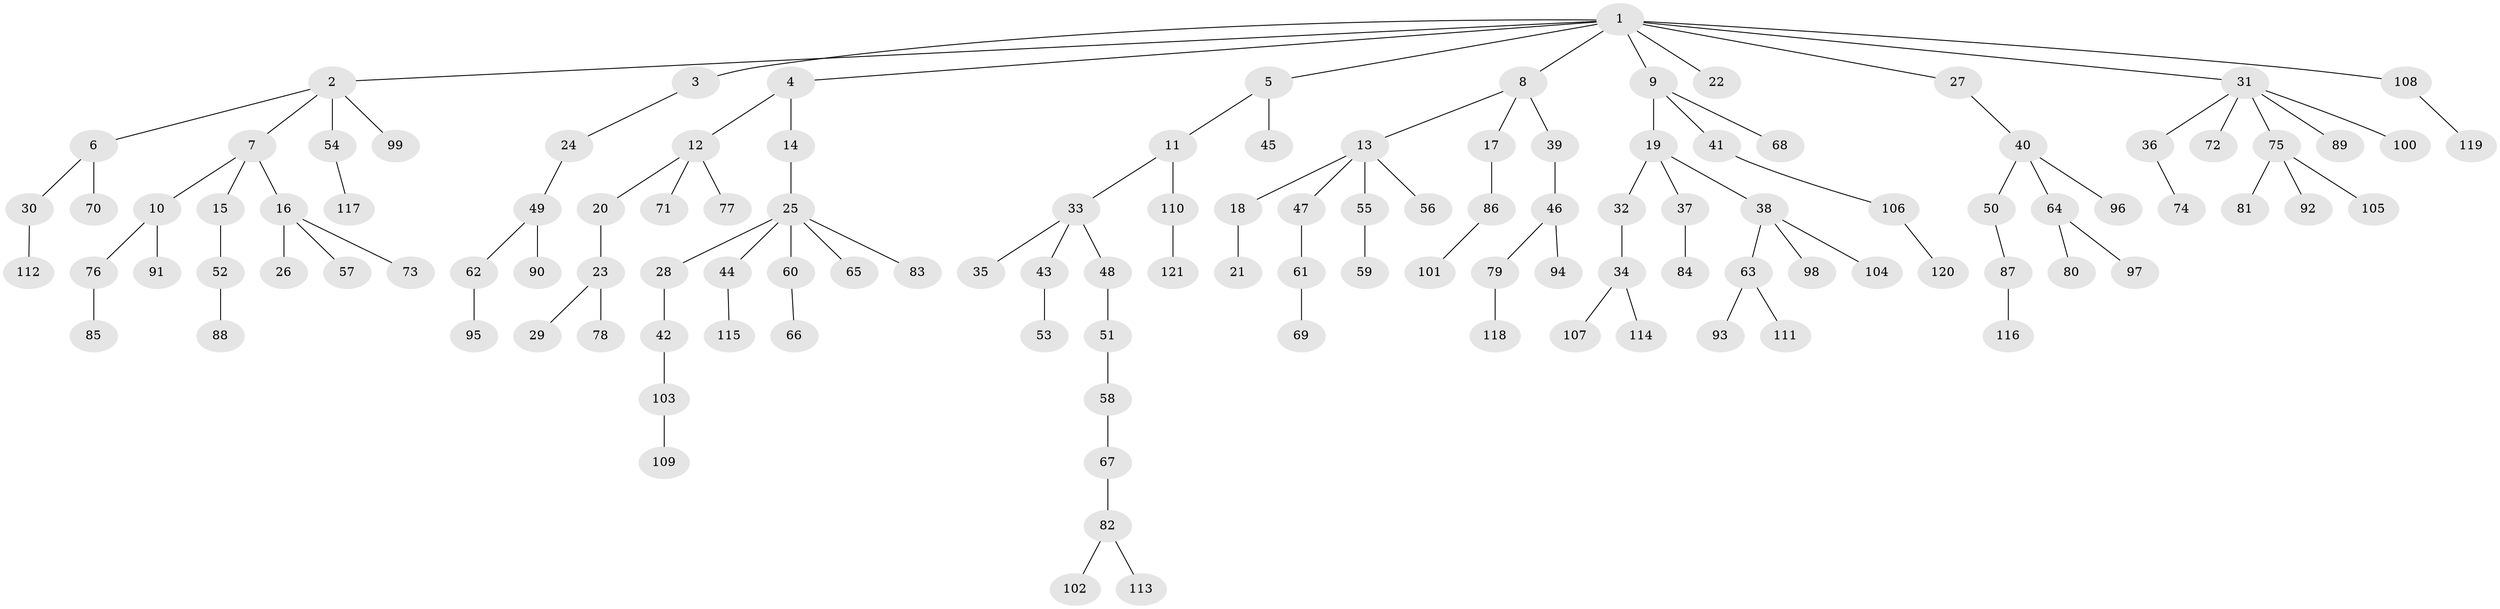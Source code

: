 // Generated by graph-tools (version 1.1) at 2025/02/03/09/25 03:02:21]
// undirected, 121 vertices, 120 edges
graph export_dot {
graph [start="1"]
  node [color=gray90,style=filled];
  1;
  2;
  3;
  4;
  5;
  6;
  7;
  8;
  9;
  10;
  11;
  12;
  13;
  14;
  15;
  16;
  17;
  18;
  19;
  20;
  21;
  22;
  23;
  24;
  25;
  26;
  27;
  28;
  29;
  30;
  31;
  32;
  33;
  34;
  35;
  36;
  37;
  38;
  39;
  40;
  41;
  42;
  43;
  44;
  45;
  46;
  47;
  48;
  49;
  50;
  51;
  52;
  53;
  54;
  55;
  56;
  57;
  58;
  59;
  60;
  61;
  62;
  63;
  64;
  65;
  66;
  67;
  68;
  69;
  70;
  71;
  72;
  73;
  74;
  75;
  76;
  77;
  78;
  79;
  80;
  81;
  82;
  83;
  84;
  85;
  86;
  87;
  88;
  89;
  90;
  91;
  92;
  93;
  94;
  95;
  96;
  97;
  98;
  99;
  100;
  101;
  102;
  103;
  104;
  105;
  106;
  107;
  108;
  109;
  110;
  111;
  112;
  113;
  114;
  115;
  116;
  117;
  118;
  119;
  120;
  121;
  1 -- 2;
  1 -- 3;
  1 -- 4;
  1 -- 5;
  1 -- 8;
  1 -- 9;
  1 -- 22;
  1 -- 27;
  1 -- 31;
  1 -- 108;
  2 -- 6;
  2 -- 7;
  2 -- 54;
  2 -- 99;
  3 -- 24;
  4 -- 12;
  4 -- 14;
  5 -- 11;
  5 -- 45;
  6 -- 30;
  6 -- 70;
  7 -- 10;
  7 -- 15;
  7 -- 16;
  8 -- 13;
  8 -- 17;
  8 -- 39;
  9 -- 19;
  9 -- 41;
  9 -- 68;
  10 -- 76;
  10 -- 91;
  11 -- 33;
  11 -- 110;
  12 -- 20;
  12 -- 71;
  12 -- 77;
  13 -- 18;
  13 -- 47;
  13 -- 55;
  13 -- 56;
  14 -- 25;
  15 -- 52;
  16 -- 26;
  16 -- 57;
  16 -- 73;
  17 -- 86;
  18 -- 21;
  19 -- 32;
  19 -- 37;
  19 -- 38;
  20 -- 23;
  23 -- 29;
  23 -- 78;
  24 -- 49;
  25 -- 28;
  25 -- 44;
  25 -- 60;
  25 -- 65;
  25 -- 83;
  27 -- 40;
  28 -- 42;
  30 -- 112;
  31 -- 36;
  31 -- 72;
  31 -- 75;
  31 -- 89;
  31 -- 100;
  32 -- 34;
  33 -- 35;
  33 -- 43;
  33 -- 48;
  34 -- 107;
  34 -- 114;
  36 -- 74;
  37 -- 84;
  38 -- 63;
  38 -- 98;
  38 -- 104;
  39 -- 46;
  40 -- 50;
  40 -- 64;
  40 -- 96;
  41 -- 106;
  42 -- 103;
  43 -- 53;
  44 -- 115;
  46 -- 79;
  46 -- 94;
  47 -- 61;
  48 -- 51;
  49 -- 62;
  49 -- 90;
  50 -- 87;
  51 -- 58;
  52 -- 88;
  54 -- 117;
  55 -- 59;
  58 -- 67;
  60 -- 66;
  61 -- 69;
  62 -- 95;
  63 -- 93;
  63 -- 111;
  64 -- 80;
  64 -- 97;
  67 -- 82;
  75 -- 81;
  75 -- 92;
  75 -- 105;
  76 -- 85;
  79 -- 118;
  82 -- 102;
  82 -- 113;
  86 -- 101;
  87 -- 116;
  103 -- 109;
  106 -- 120;
  108 -- 119;
  110 -- 121;
}

